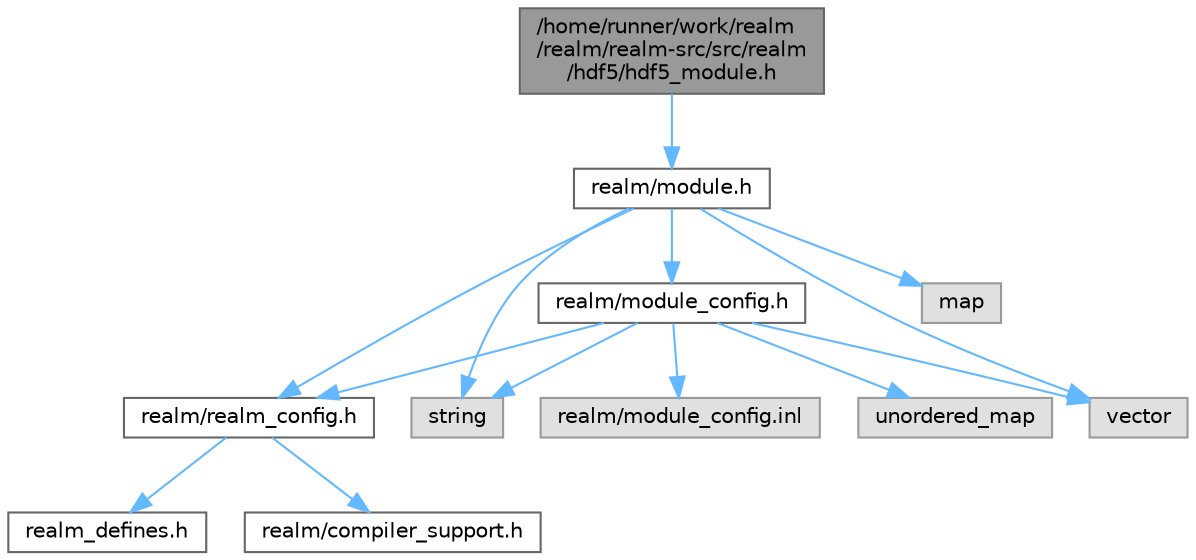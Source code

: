 digraph "/home/runner/work/realm/realm/realm-src/src/realm/hdf5/hdf5_module.h"
{
 // LATEX_PDF_SIZE
  bgcolor="transparent";
  edge [fontname=Helvetica,fontsize=10,labelfontname=Helvetica,labelfontsize=10];
  node [fontname=Helvetica,fontsize=10,shape=box,height=0.2,width=0.4];
  Node1 [id="Node000001",label="/home/runner/work/realm\l/realm/realm-src/src/realm\l/hdf5/hdf5_module.h",height=0.2,width=0.4,color="gray40", fillcolor="grey60", style="filled", fontcolor="black",tooltip=" "];
  Node1 -> Node2 [id="edge1_Node000001_Node000002",color="steelblue1",style="solid",tooltip=" "];
  Node2 [id="Node000002",label="realm/module.h",height=0.2,width=0.4,color="grey40", fillcolor="white", style="filled",URL="$module_8h.html",tooltip=" "];
  Node2 -> Node3 [id="edge2_Node000002_Node000003",color="steelblue1",style="solid",tooltip=" "];
  Node3 [id="Node000003",label="realm/realm_config.h",height=0.2,width=0.4,color="grey40", fillcolor="white", style="filled",URL="$realm__config_8h.html",tooltip=" "];
  Node3 -> Node4 [id="edge3_Node000003_Node000004",color="steelblue1",style="solid",tooltip=" "];
  Node4 [id="Node000004",label="realm_defines.h",height=0.2,width=0.4,color="grey40", fillcolor="white", style="filled",URL="$realm__defines_8h.html",tooltip=" "];
  Node3 -> Node5 [id="edge4_Node000003_Node000005",color="steelblue1",style="solid",tooltip=" "];
  Node5 [id="Node000005",label="realm/compiler_support.h",height=0.2,width=0.4,color="grey40", fillcolor="white", style="filled",URL="$compiler__support_8h.html",tooltip=" "];
  Node2 -> Node6 [id="edge5_Node000002_Node000006",color="steelblue1",style="solid",tooltip=" "];
  Node6 [id="Node000006",label="realm/module_config.h",height=0.2,width=0.4,color="grey40", fillcolor="white", style="filled",URL="$module__config_8h.html",tooltip=" "];
  Node6 -> Node3 [id="edge6_Node000006_Node000003",color="steelblue1",style="solid",tooltip=" "];
  Node6 -> Node7 [id="edge7_Node000006_Node000007",color="steelblue1",style="solid",tooltip=" "];
  Node7 [id="Node000007",label="string",height=0.2,width=0.4,color="grey60", fillcolor="#E0E0E0", style="filled",tooltip=" "];
  Node6 -> Node8 [id="edge8_Node000006_Node000008",color="steelblue1",style="solid",tooltip=" "];
  Node8 [id="Node000008",label="unordered_map",height=0.2,width=0.4,color="grey60", fillcolor="#E0E0E0", style="filled",tooltip=" "];
  Node6 -> Node9 [id="edge9_Node000006_Node000009",color="steelblue1",style="solid",tooltip=" "];
  Node9 [id="Node000009",label="vector",height=0.2,width=0.4,color="grey60", fillcolor="#E0E0E0", style="filled",tooltip=" "];
  Node6 -> Node10 [id="edge10_Node000006_Node000010",color="steelblue1",style="solid",tooltip=" "];
  Node10 [id="Node000010",label="realm/module_config.inl",height=0.2,width=0.4,color="grey60", fillcolor="#E0E0E0", style="filled",tooltip=" "];
  Node2 -> Node9 [id="edge11_Node000002_Node000009",color="steelblue1",style="solid",tooltip=" "];
  Node2 -> Node7 [id="edge12_Node000002_Node000007",color="steelblue1",style="solid",tooltip=" "];
  Node2 -> Node11 [id="edge13_Node000002_Node000011",color="steelblue1",style="solid",tooltip=" "];
  Node11 [id="Node000011",label="map",height=0.2,width=0.4,color="grey60", fillcolor="#E0E0E0", style="filled",tooltip=" "];
}
